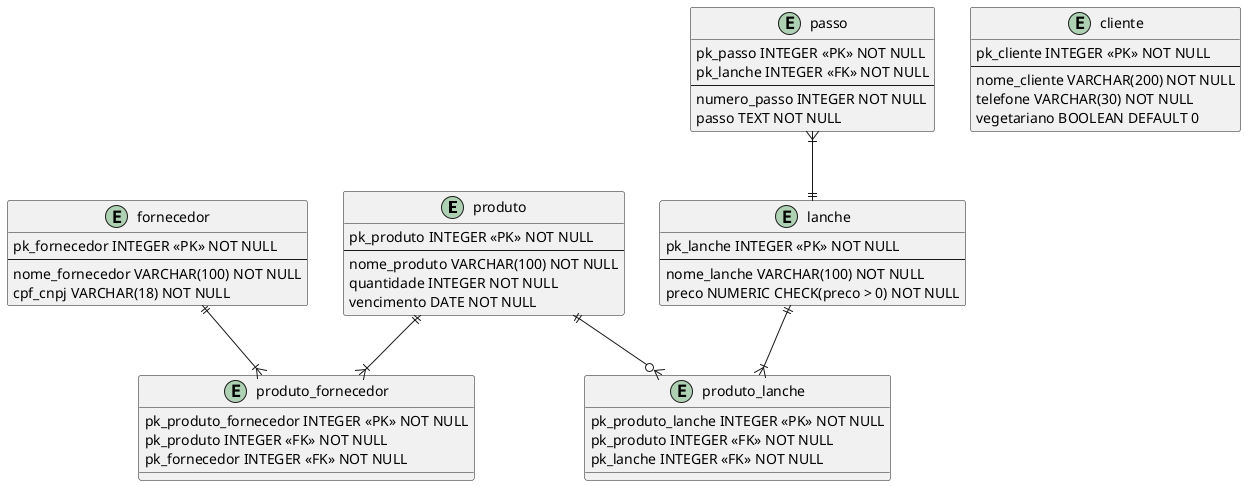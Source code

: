 @startuml Daesquina

entity produto{
    pk_produto INTEGER <<PK>> NOT NULL
    --
    nome_produto VARCHAR(100) NOT NULL
    quantidade INTEGER NOT NULL
    vencimento DATE NOT NULL 
}

entity fornecedor{
    pk_fornecedor INTEGER <<PK>> NOT NULL
    --
    nome_fornecedor VARCHAR(100) NOT NULL
    cpf_cnpj VARCHAR(18) NOT NULL
}

entity produto_fornecedor{
    pk_produto_fornecedor INTEGER <<PK>> NOT NULL
    pk_produto INTEGER <<FK>> NOT NULL
    pk_fornecedor INTEGER <<FK>> NOT NULL
}

entity lanche{
    pk_lanche INTEGER <<PK>> NOT NULL
    --
    nome_lanche VARCHAR(100) NOT NULL
    preco NUMERIC CHECK(preco > 0) NOT NULL
}

entity produto_lanche{
    pk_produto_lanche INTEGER <<PK>> NOT NULL
    pk_produto INTEGER <<FK>> NOT NULL
    pk_lanche INTEGER <<FK>> NOT NULL
}

entity passo{
    pk_passo INTEGER <<PK>> NOT NULL
    pk_lanche INTEGER <<FK>> NOT NULL
    --
    numero_passo INTEGER NOT NULL
    passo TEXT NOT NULL
}

entity cliente{
    pk_cliente INTEGER <<PK>> NOT NULL
    --
    nome_cliente VARCHAR(200) NOT NULL
    telefone VARCHAR(30) NOT NULL
    vegetariano BOOLEAN DEFAULT 0
}

produto ||--|{ produto_fornecedor
fornecedor ||--|{ produto_fornecedor

lanche ||--|{ produto_lanche
produto ||--o{ produto_lanche

passo }|--|| lanche

@enduml